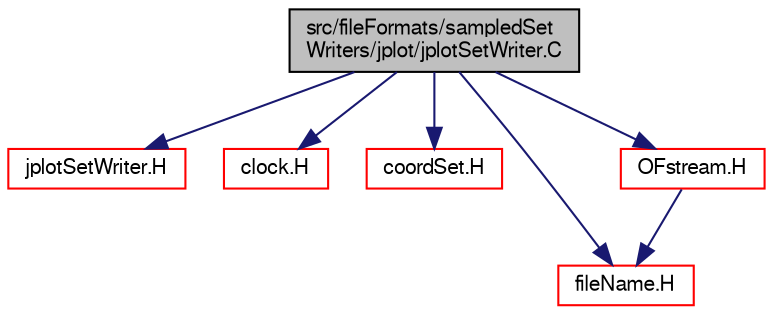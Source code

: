 digraph "src/fileFormats/sampledSetWriters/jplot/jplotSetWriter.C"
{
  bgcolor="transparent";
  edge [fontname="FreeSans",fontsize="10",labelfontname="FreeSans",labelfontsize="10"];
  node [fontname="FreeSans",fontsize="10",shape=record];
  Node0 [label="src/fileFormats/sampledSet\lWriters/jplot/jplotSetWriter.C",height=0.2,width=0.4,color="black", fillcolor="grey75", style="filled", fontcolor="black"];
  Node0 -> Node1 [color="midnightblue",fontsize="10",style="solid",fontname="FreeSans"];
  Node1 [label="jplotSetWriter.H",height=0.2,width=0.4,color="red",URL="$a01127.html"];
  Node0 -> Node101 [color="midnightblue",fontsize="10",style="solid",fontname="FreeSans"];
  Node101 [label="clock.H",height=0.2,width=0.4,color="red",URL="$a10205.html"];
  Node0 -> Node103 [color="midnightblue",fontsize="10",style="solid",fontname="FreeSans"];
  Node103 [label="coordSet.H",height=0.2,width=0.4,color="red",URL="$a01088.html"];
  Node0 -> Node3 [color="midnightblue",fontsize="10",style="solid",fontname="FreeSans"];
  Node3 [label="fileName.H",height=0.2,width=0.4,color="red",URL="$a12584.html"];
  Node0 -> Node117 [color="midnightblue",fontsize="10",style="solid",fontname="FreeSans"];
  Node117 [label="OFstream.H",height=0.2,width=0.4,color="red",URL="$a09065.html"];
  Node117 -> Node3 [color="midnightblue",fontsize="10",style="solid",fontname="FreeSans"];
}
